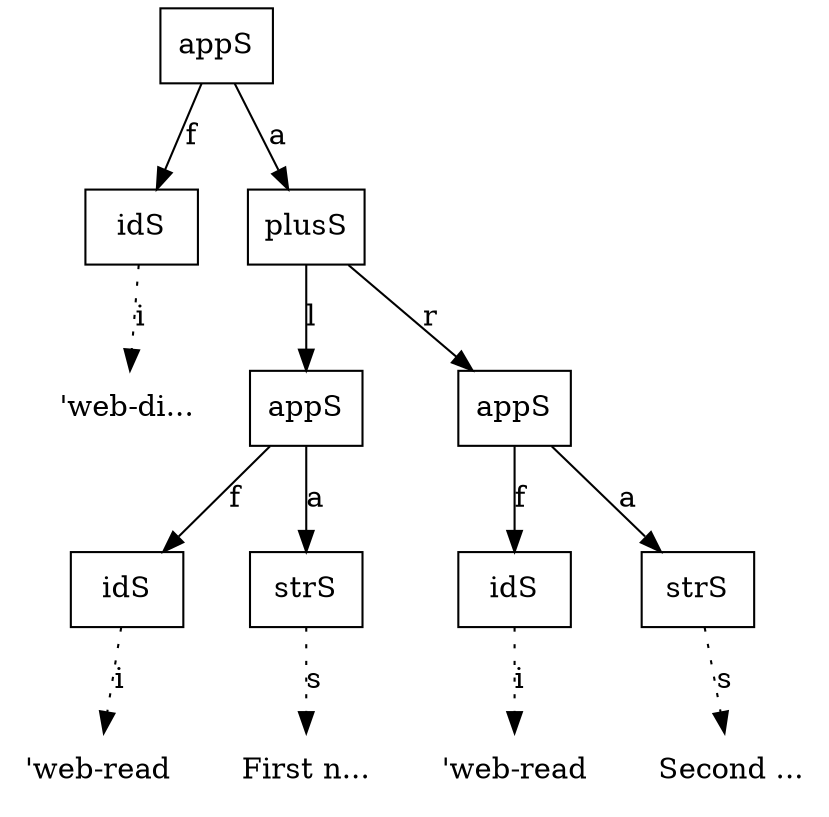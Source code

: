digraph G {
	node1 [shape="rectangle",label="appS"]
	node2 [shape="rectangle",label="idS"]
	node1 -> node2 [label="f",style="solid"]
	node3 [shape="none",label="'web-di..."]
	node2 -> node3 [label="i",style="dotted"]
	node4 [shape="rectangle",label="plusS"]
	node1 -> node4 [label="a",style="solid"]
	node5 [shape="rectangle",label="appS"]
	node4 -> node5 [label="l",style="solid"]
	node6 [shape="rectangle",label="idS"]
	node5 -> node6 [label="f",style="solid"]
	node7 [shape="none",label="'web-read"]
	node6 -> node7 [label="i",style="dotted"]
	node8 [shape="rectangle",label="strS"]
	node5 -> node8 [label="a",style="solid"]
	node9 [shape="none",label="First n..."]
	node8 -> node9 [label="s",style="dotted"]
	node10 [shape="rectangle",label="appS"]
	node4 -> node10 [label="r",style="solid"]
	node11 [shape="rectangle",label="idS"]
	node10 -> node11 [label="f",style="solid"]
	node12 [shape="none",label="'web-read"]
	node11 -> node12 [label="i",style="dotted"]
	node13 [shape="rectangle",label="strS"]
	node10 -> node13 [label="a",style="solid"]
	node14 [shape="none",label="Second ..."]
	node13 -> node14 [label="s",style="dotted"]
}

